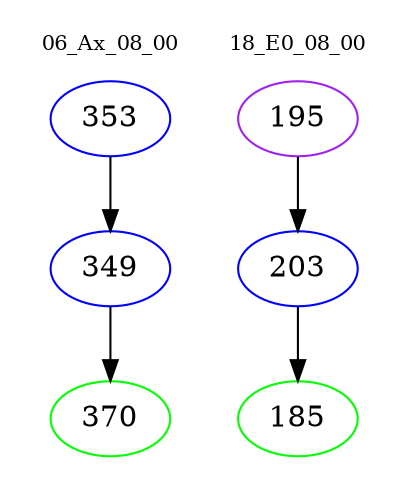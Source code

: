 digraph{
subgraph cluster_0 {
color = white
label = "06_Ax_08_00";
fontsize=10;
T0_353 [label="353", color="blue"]
T0_353 -> T0_349 [color="black"]
T0_349 [label="349", color="blue"]
T0_349 -> T0_370 [color="black"]
T0_370 [label="370", color="green"]
}
subgraph cluster_1 {
color = white
label = "18_E0_08_00";
fontsize=10;
T1_195 [label="195", color="purple"]
T1_195 -> T1_203 [color="black"]
T1_203 [label="203", color="blue"]
T1_203 -> T1_185 [color="black"]
T1_185 [label="185", color="green"]
}
}
